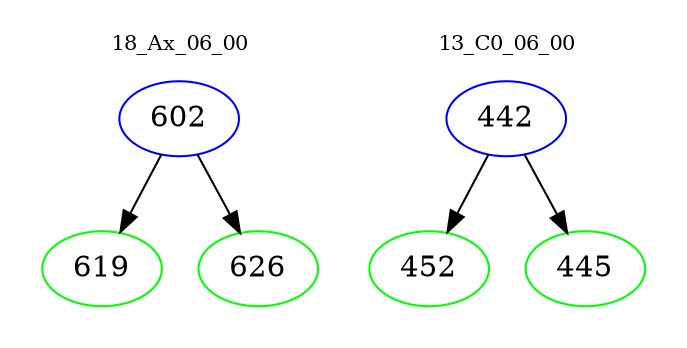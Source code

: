 digraph{
subgraph cluster_0 {
color = white
label = "18_Ax_06_00";
fontsize=10;
T0_602 [label="602", color="blue"]
T0_602 -> T0_619 [color="black"]
T0_619 [label="619", color="green"]
T0_602 -> T0_626 [color="black"]
T0_626 [label="626", color="green"]
}
subgraph cluster_1 {
color = white
label = "13_C0_06_00";
fontsize=10;
T1_442 [label="442", color="blue"]
T1_442 -> T1_452 [color="black"]
T1_452 [label="452", color="green"]
T1_442 -> T1_445 [color="black"]
T1_445 [label="445", color="green"]
}
}
